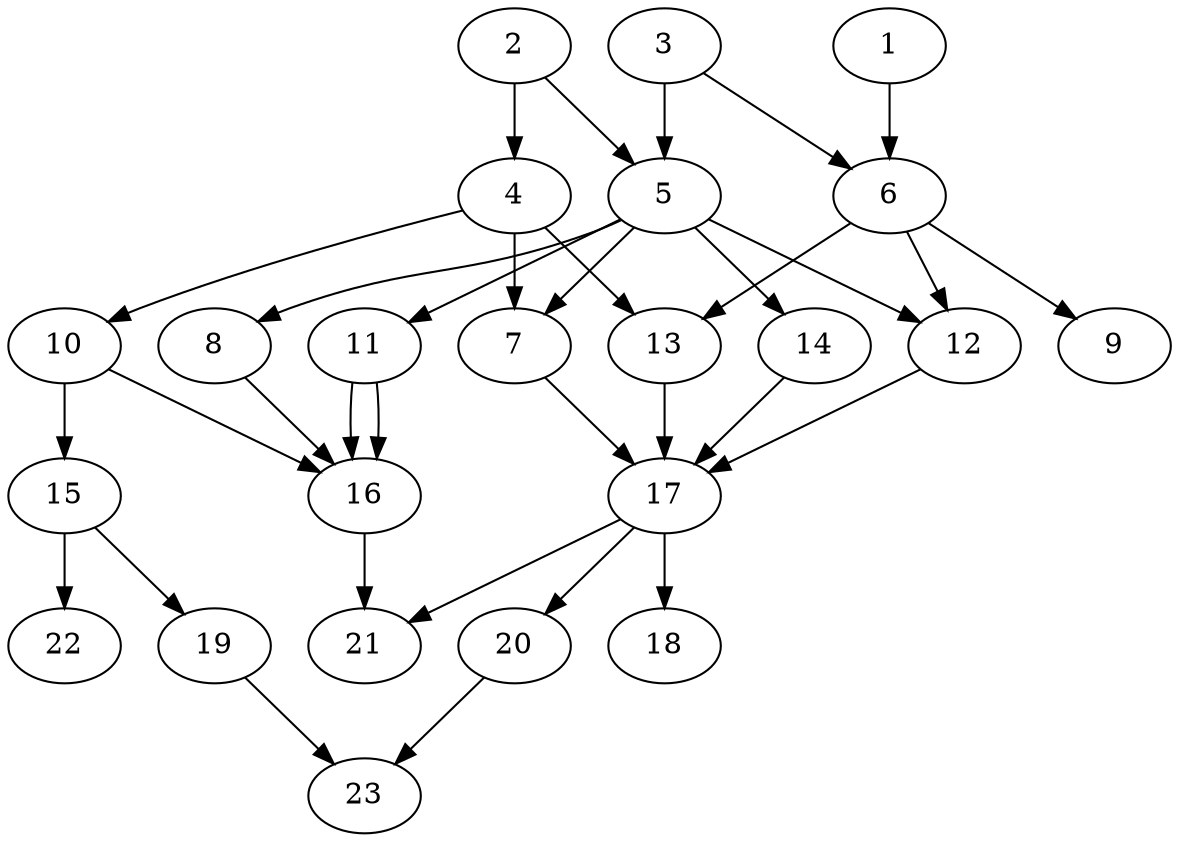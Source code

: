 // DAG (tier=2-normal, mode=data, n=23, ccr=0.438, fat=0.587, density=0.439, regular=0.497, jump=0.159, mindata=2097152, maxdata=16777216)
// DAG automatically generated by daggen at Sun Aug 24 16:33:33 2025
// /home/ermia/Project/Environments/daggen/bin/daggen --dot --ccr 0.438 --fat 0.587 --regular 0.497 --density 0.439 --jump 0.159 --mindata 2097152 --maxdata 16777216 -n 23 
digraph G {
  1 [size="2725941341411885568", alpha="0.09", expect_size="1362970670705942784"]
  1 -> 6 [size ="1623095823564800"]
  2 [size="184355244672221708288", alpha="0.11", expect_size="92177622336110854144"]
  2 -> 4 [size ="259135543181312"]
  2 -> 5 [size ="259135543181312"]
  3 [size="2386798244695731", alpha="0.05", expect_size="1193399122347865"]
  3 -> 5 [size ="57626725449728"]
  3 -> 6 [size ="57626725449728"]
  4 [size="1500865630061759299584", alpha="0.03", expect_size="750432815030879649792"]
  4 -> 7 [size ="1048699824242688"]
  4 -> 10 [size ="1048699824242688"]
  4 -> 13 [size ="1048699824242688"]
  5 [size="145300618488573853696", alpha="0.09", expect_size="72650309244286926848"]
  5 -> 7 [size ="221106560565248"]
  5 -> 8 [size ="221106560565248"]
  5 -> 11 [size ="221106560565248"]
  5 -> 12 [size ="221106560565248"]
  5 -> 14 [size ="221106560565248"]
  6 [size="24189941506530316", alpha="0.06", expect_size="12094970753265158"]
  6 -> 9 [size ="1258199000809472"]
  6 -> 12 [size ="1258199000809472"]
  6 -> 13 [size ="1258199000809472"]
  7 [size="26178802541082216", alpha="0.10", expect_size="13089401270541108"]
  7 -> 17 [size ="922203507916800"]
  8 [size="545848099248415965184", alpha="0.05", expect_size="272924049624207982592"]
  8 -> 16 [size ="534323803455488"]
  9 [size="813750335415750272", alpha="0.11", expect_size="406875167707875136"]
  10 [size="14511928880903749632", alpha="0.01", expect_size="7255964440451874816"]
  10 -> 15 [size ="47596324257792"]
  10 -> 16 [size ="47596324257792"]
  11 [size="4134335181904674816", alpha="0.09", expect_size="2067167590952337408"]
  11 -> 16 [size ="1610053350064128"]
  11 -> 16 [size ="1610053350064128"]
  12 [size="1270176859467204788224", alpha="0.16", expect_size="635088429733602394112"]
  12 -> 17 [size ="938280702967808"]
  13 [size="1137778003010704768", alpha="0.04", expect_size="568889001505352384"]
  13 -> 17 [size ="684166152716288"]
  14 [size="2110945235484253440", alpha="0.06", expect_size="1055472617742126720"]
  14 -> 17 [size ="1222498553167872"]
  15 [size="5210187993430361088", alpha="0.06", expect_size="2605093996715180544"]
  15 -> 19 [size ="1788115681280000"]
  15 -> 22 [size ="1788115681280000"]
  16 [size="11627294446278712", alpha="0.01", expect_size="5813647223139356"]
  16 -> 21 [size ="1355130129612800"]
  17 [size="3544736548840800256000", alpha="0.18", expect_size="1772368274420400128000"]
  17 -> 18 [size ="1859855895756800"]
  17 -> 20 [size ="1859855895756800"]
  17 -> 21 [size ="1859855895756800"]
  18 [size="1105609399443125760", alpha="0.05", expect_size="552804699721562880"]
  19 [size="14973469942415070", alpha="0.01", expect_size="7486734971207535"]
  19 -> 23 [size ="583614592974848"]
  20 [size="723771525789875437568", alpha="0.19", expect_size="361885762894937718784"]
  20 -> 23 [size ="644897929428992"]
  21 [size="2742269291994195951616", alpha="0.10", expect_size="1371134645997097975808"]
  22 [size="2141423788987483648", alpha="0.10", expect_size="1070711894493741824"]
  23 [size="1880130176994331648", alpha="0.07", expect_size="940065088497165824"]
}